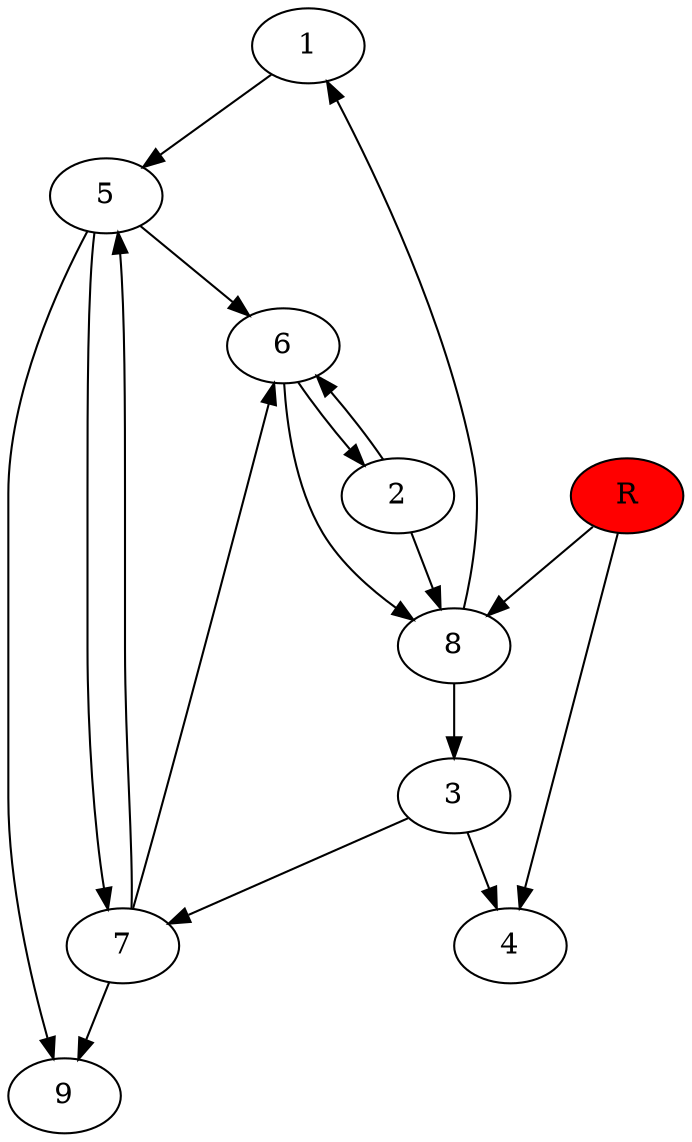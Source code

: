 digraph prb18657 {
	1
	2
	3
	4
	5
	6
	7
	8
	R [fillcolor="#ff0000" style=filled]
	1 -> 5
	2 -> 6
	2 -> 8
	3 -> 4
	3 -> 7
	5 -> 6
	5 -> 7
	5 -> 9
	6 -> 2
	6 -> 8
	7 -> 5
	7 -> 6
	7 -> 9
	8 -> 1
	8 -> 3
	R -> 4
	R -> 8
}

